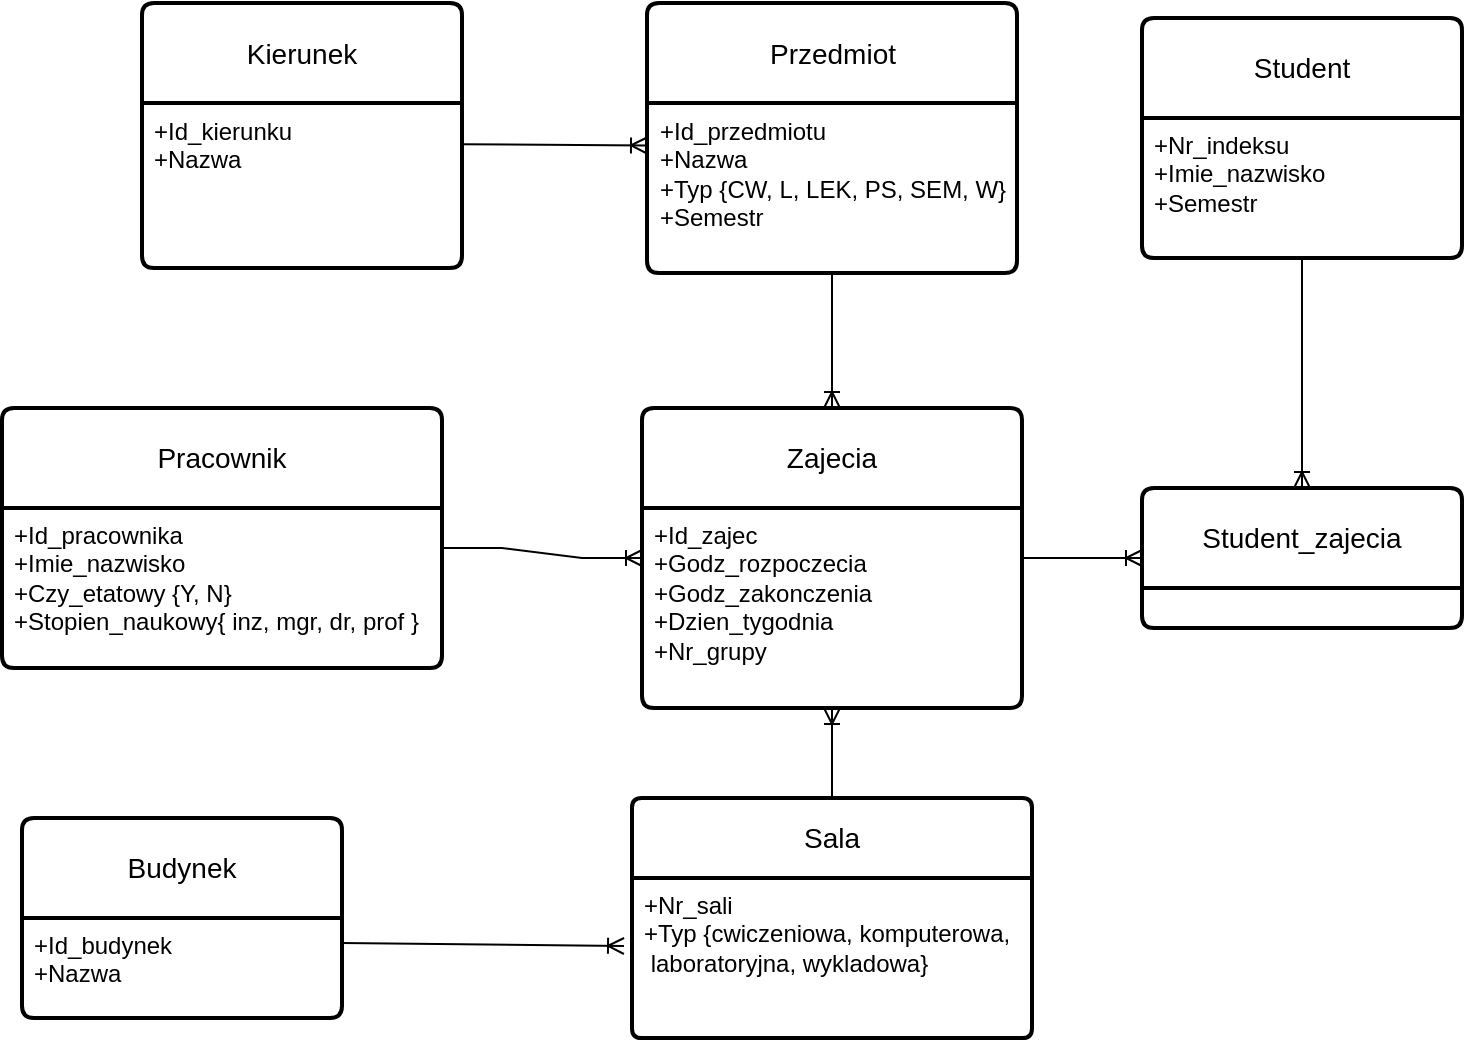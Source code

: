 <mxfile version="21.2.8" type="device">
  <diagram id="R2lEEEUBdFMjLlhIrx00" name="Page-1">
    <mxGraphModel dx="1318" dy="1726" grid="1" gridSize="10" guides="1" tooltips="1" connect="1" arrows="1" fold="1" page="1" pageScale="1" pageWidth="850" pageHeight="1100" math="0" shadow="0" extFonts="Permanent Marker^https://fonts.googleapis.com/css?family=Permanent+Marker">
      <root>
        <mxCell id="0" />
        <mxCell id="1" parent="0" />
        <mxCell id="PeRSTfbjE0kZ4SSo-Cez-1" value="Pracownik" style="swimlane;childLayout=stackLayout;horizontal=1;startSize=50;horizontalStack=0;rounded=1;fontSize=14;fontStyle=0;strokeWidth=2;resizeParent=0;resizeLast=1;shadow=0;dashed=0;align=center;arcSize=4;whiteSpace=wrap;html=1;" parent="1" vertex="1">
          <mxGeometry x="30" y="-95" width="220" height="130" as="geometry" />
        </mxCell>
        <mxCell id="PeRSTfbjE0kZ4SSo-Cez-2" value="+Id_pracownika&lt;br&gt;+Imie_nazwisko&lt;br&gt;+Czy_etatowy&amp;nbsp;{Y, N}&lt;br&gt;+Stopien_naukowy{ inz, mgr, dr, prof }" style="align=left;strokeColor=none;fillColor=none;spacingLeft=4;fontSize=12;verticalAlign=top;resizable=0;rotatable=0;part=1;html=1;" parent="PeRSTfbjE0kZ4SSo-Cez-1" vertex="1">
          <mxGeometry y="50" width="220" height="80" as="geometry" />
        </mxCell>
        <mxCell id="PeRSTfbjE0kZ4SSo-Cez-3" value="Zajecia" style="swimlane;childLayout=stackLayout;horizontal=1;startSize=50;horizontalStack=0;rounded=1;fontSize=14;fontStyle=0;strokeWidth=2;resizeParent=0;resizeLast=1;shadow=0;dashed=0;align=center;arcSize=4;whiteSpace=wrap;html=1;" parent="1" vertex="1">
          <mxGeometry x="350" y="-95" width="190" height="150" as="geometry" />
        </mxCell>
        <mxCell id="PeRSTfbjE0kZ4SSo-Cez-4" value="+Id_zajec&lt;br&gt;+Godz_rozpoczecia&lt;br&gt;+Godz_zakonczenia&lt;br&gt;+Dzien_tygodnia&lt;br&gt;+Nr_grupy" style="align=left;strokeColor=none;fillColor=none;spacingLeft=4;fontSize=12;verticalAlign=top;resizable=0;rotatable=0;part=1;html=1;" parent="PeRSTfbjE0kZ4SSo-Cez-3" vertex="1">
          <mxGeometry y="50" width="190" height="100" as="geometry" />
        </mxCell>
        <mxCell id="PeRSTfbjE0kZ4SSo-Cez-7" value="Student_zajecia" style="swimlane;childLayout=stackLayout;horizontal=1;startSize=50;horizontalStack=0;rounded=1;fontSize=14;fontStyle=0;strokeWidth=2;resizeParent=0;resizeLast=1;shadow=0;dashed=0;align=center;arcSize=4;whiteSpace=wrap;html=1;" parent="1" vertex="1">
          <mxGeometry x="600" y="-55" width="160" height="70" as="geometry" />
        </mxCell>
        <mxCell id="PeRSTfbjE0kZ4SSo-Cez-9" value="Sala" style="swimlane;childLayout=stackLayout;horizontal=1;startSize=40;horizontalStack=0;rounded=1;fontSize=14;fontStyle=0;strokeWidth=2;resizeParent=0;resizeLast=1;shadow=0;dashed=0;align=center;arcSize=4;whiteSpace=wrap;html=1;" parent="1" vertex="1">
          <mxGeometry x="345" y="100" width="200" height="120" as="geometry" />
        </mxCell>
        <mxCell id="PeRSTfbjE0kZ4SSo-Cez-10" value="+Nr_sali&lt;br&gt;+Typ {cwiczeniowa, komputerowa,&lt;br&gt;&lt;span style=&quot;white-space: pre;&quot;&gt; &lt;/span&gt;laboratoryjna, wykladowa}" style="align=left;strokeColor=none;fillColor=none;spacingLeft=4;fontSize=12;verticalAlign=top;resizable=0;rotatable=0;part=1;html=1;" parent="PeRSTfbjE0kZ4SSo-Cez-9" vertex="1">
          <mxGeometry y="40" width="200" height="80" as="geometry" />
        </mxCell>
        <mxCell id="PeRSTfbjE0kZ4SSo-Cez-11" value="Student" style="swimlane;childLayout=stackLayout;horizontal=1;startSize=50;horizontalStack=0;rounded=1;fontSize=14;fontStyle=0;strokeWidth=2;resizeParent=0;resizeLast=1;shadow=0;dashed=0;align=center;arcSize=4;whiteSpace=wrap;html=1;" parent="1" vertex="1">
          <mxGeometry x="600" y="-290" width="160" height="120" as="geometry" />
        </mxCell>
        <mxCell id="PeRSTfbjE0kZ4SSo-Cez-12" value="+Nr_indeksu&lt;br&gt;+Imie_nazwisko&lt;br&gt;+Semestr" style="align=left;strokeColor=none;fillColor=none;spacingLeft=4;fontSize=12;verticalAlign=top;resizable=0;rotatable=0;part=1;html=1;" parent="PeRSTfbjE0kZ4SSo-Cez-11" vertex="1">
          <mxGeometry y="50" width="160" height="70" as="geometry" />
        </mxCell>
        <mxCell id="PeRSTfbjE0kZ4SSo-Cez-15" value="Budynek" style="swimlane;childLayout=stackLayout;horizontal=1;startSize=50;horizontalStack=0;rounded=1;fontSize=14;fontStyle=0;strokeWidth=2;resizeParent=0;resizeLast=1;shadow=0;dashed=0;align=center;arcSize=4;whiteSpace=wrap;html=1;" parent="1" vertex="1">
          <mxGeometry x="40" y="110" width="160" height="100" as="geometry" />
        </mxCell>
        <mxCell id="PeRSTfbjE0kZ4SSo-Cez-16" value="+Id_budynek&lt;br&gt;+Nazwa" style="align=left;strokeColor=none;fillColor=none;spacingLeft=4;fontSize=12;verticalAlign=top;resizable=0;rotatable=0;part=1;html=1;" parent="PeRSTfbjE0kZ4SSo-Cez-15" vertex="1">
          <mxGeometry y="50" width="160" height="50" as="geometry" />
        </mxCell>
        <mxCell id="PeRSTfbjE0kZ4SSo-Cez-17" value="" style="edgeStyle=entityRelationEdgeStyle;fontSize=12;html=1;endArrow=ERoneToMany;rounded=0;entryX=0;entryY=0.5;entryDx=0;entryDy=0;exitX=1;exitY=0.25;exitDx=0;exitDy=0;" parent="1" source="PeRSTfbjE0kZ4SSo-Cez-2" target="PeRSTfbjE0kZ4SSo-Cez-3" edge="1">
          <mxGeometry width="100" height="100" relative="1" as="geometry">
            <mxPoint x="200" y="480" as="sourcePoint" />
            <mxPoint x="300" y="390" as="targetPoint" />
          </mxGeometry>
        </mxCell>
        <mxCell id="PeRSTfbjE0kZ4SSo-Cez-18" value="" style="fontSize=12;html=1;endArrow=ERoneToMany;rounded=0;entryX=0.5;entryY=1;entryDx=0;entryDy=0;exitX=0.5;exitY=0;exitDx=0;exitDy=0;" parent="1" source="PeRSTfbjE0kZ4SSo-Cez-9" target="PeRSTfbjE0kZ4SSo-Cez-4" edge="1">
          <mxGeometry width="100" height="100" relative="1" as="geometry">
            <mxPoint x="200" y="490" as="sourcePoint" />
            <mxPoint x="300" y="390" as="targetPoint" />
          </mxGeometry>
        </mxCell>
        <mxCell id="PeRSTfbjE0kZ4SSo-Cez-19" value="" style="fontSize=12;html=1;endArrow=ERoneToMany;rounded=0;exitX=1;exitY=0.25;exitDx=0;exitDy=0;entryX=-0.02;entryY=0.425;entryDx=0;entryDy=0;entryPerimeter=0;" parent="1" source="PeRSTfbjE0kZ4SSo-Cez-16" target="PeRSTfbjE0kZ4SSo-Cez-10" edge="1">
          <mxGeometry width="100" height="100" relative="1" as="geometry">
            <mxPoint x="200" y="490" as="sourcePoint" />
            <mxPoint x="300" y="390" as="targetPoint" />
          </mxGeometry>
        </mxCell>
        <mxCell id="qgv6hITaJsG1x59gIF4m-5" value="Kierunek" style="swimlane;childLayout=stackLayout;horizontal=1;startSize=50;horizontalStack=0;rounded=1;fontSize=14;fontStyle=0;strokeWidth=2;resizeParent=0;resizeLast=1;shadow=0;dashed=0;align=center;arcSize=4;whiteSpace=wrap;html=1;" parent="1" vertex="1">
          <mxGeometry x="100" y="-297.5" width="160" height="132.5" as="geometry" />
        </mxCell>
        <mxCell id="qgv6hITaJsG1x59gIF4m-6" value="+Id_kierunku&lt;br&gt;+Nazwa" style="align=left;strokeColor=none;fillColor=none;spacingLeft=4;fontSize=12;verticalAlign=top;resizable=0;rotatable=0;part=1;html=1;" parent="qgv6hITaJsG1x59gIF4m-5" vertex="1">
          <mxGeometry y="50" width="160" height="82.5" as="geometry" />
        </mxCell>
        <mxCell id="qgv6hITaJsG1x59gIF4m-9" value="Przedmiot" style="swimlane;childLayout=stackLayout;horizontal=1;startSize=50;horizontalStack=0;rounded=1;fontSize=14;fontStyle=0;strokeWidth=2;resizeParent=0;resizeLast=1;shadow=0;dashed=0;align=center;arcSize=4;whiteSpace=wrap;html=1;" parent="1" vertex="1">
          <mxGeometry x="352.5" y="-297.5" width="185" height="135" as="geometry" />
        </mxCell>
        <mxCell id="qgv6hITaJsG1x59gIF4m-10" value="+Id_przedmiotu&lt;br&gt;+Nazwa&lt;br&gt;+Typ {CW, L, LEK, PS, SEM, W}&lt;br&gt;+Semestr" style="align=left;strokeColor=none;fillColor=none;spacingLeft=4;fontSize=12;verticalAlign=top;resizable=0;rotatable=0;part=1;html=1;" parent="qgv6hITaJsG1x59gIF4m-9" vertex="1">
          <mxGeometry y="50" width="185" height="85" as="geometry" />
        </mxCell>
        <mxCell id="qgv6hITaJsG1x59gIF4m-19" value="" style="fontSize=12;html=1;endArrow=ERoneToMany;rounded=0;exitX=1;exitY=0.25;exitDx=0;exitDy=0;entryX=0;entryY=0.25;entryDx=0;entryDy=0;" parent="1" source="qgv6hITaJsG1x59gIF4m-6" target="qgv6hITaJsG1x59gIF4m-10" edge="1">
          <mxGeometry width="100" height="100" relative="1" as="geometry">
            <mxPoint x="660" y="-20" as="sourcePoint" />
            <mxPoint x="760" y="-120" as="targetPoint" />
          </mxGeometry>
        </mxCell>
        <mxCell id="qgv6hITaJsG1x59gIF4m-20" value="" style="fontSize=12;html=1;endArrow=ERoneToMany;rounded=0;exitX=0.5;exitY=1;exitDx=0;exitDy=0;entryX=0.5;entryY=0;entryDx=0;entryDy=0;" parent="1" source="qgv6hITaJsG1x59gIF4m-10" target="PeRSTfbjE0kZ4SSo-Cez-3" edge="1">
          <mxGeometry width="100" height="100" relative="1" as="geometry">
            <mxPoint x="660" y="210" as="sourcePoint" />
            <mxPoint x="760" y="110" as="targetPoint" />
          </mxGeometry>
        </mxCell>
        <mxCell id="qgv6hITaJsG1x59gIF4m-42" value="" style="fontSize=12;html=1;endArrow=ERoneToMany;rounded=0;exitX=1;exitY=0.25;exitDx=0;exitDy=0;entryX=0;entryY=0.5;entryDx=0;entryDy=0;edgeStyle=orthogonalEdgeStyle;" parent="1" source="PeRSTfbjE0kZ4SSo-Cez-4" target="PeRSTfbjE0kZ4SSo-Cez-7" edge="1">
          <mxGeometry width="100" height="100" relative="1" as="geometry">
            <mxPoint x="640" y="50" as="sourcePoint" />
            <mxPoint x="740" y="-50" as="targetPoint" />
          </mxGeometry>
        </mxCell>
        <mxCell id="fRYrKTbJMYRjKEvZNoC_-1" value="" style="fontSize=12;html=1;endArrow=ERoneToMany;rounded=0;entryX=0.5;entryY=0;entryDx=0;entryDy=0;exitX=0.5;exitY=1;exitDx=0;exitDy=0;edgeStyle=orthogonalEdgeStyle;" parent="1" source="PeRSTfbjE0kZ4SSo-Cez-12" target="PeRSTfbjE0kZ4SSo-Cez-7" edge="1">
          <mxGeometry width="100" height="100" relative="1" as="geometry">
            <mxPoint x="510" y="95" as="sourcePoint" />
            <mxPoint x="610" y="-5" as="targetPoint" />
          </mxGeometry>
        </mxCell>
      </root>
    </mxGraphModel>
  </diagram>
</mxfile>
